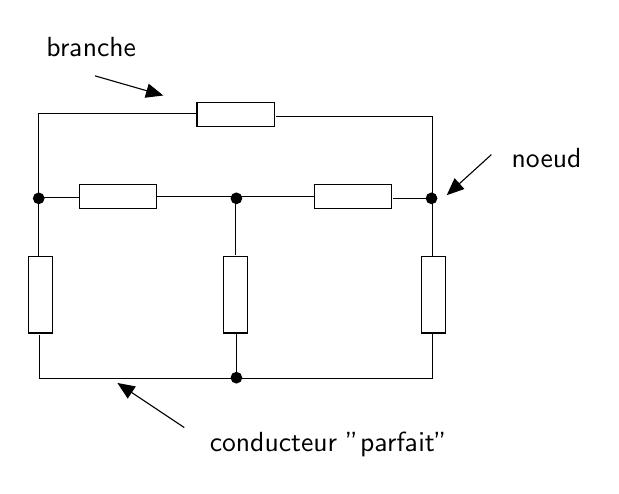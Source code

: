 \begin{tikzpicture}[y=-1cm]
\sf
\filldraw[black] (1,3.222) circle (0.067cm);
\filldraw[black] (3.511,3.222) circle (0.067cm);
\filldraw[black] (5.989,3.222) circle (0.067cm);
\filldraw[black] (3.511,5.5) circle (0.067cm);
\draw[black] (1.522,3.044) rectangle (2.5,3.356);
\draw[black] (4.5,3.044) rectangle (5.478,3.356);
\draw[black] (3.011,2) rectangle (3.989,2.311);
\draw[black] (0.867,4.933) rectangle (1.178,3.956);
\draw[black] (3.344,4.933) rectangle (3.656,3.956);
\draw[black] (5.856,4.933) rectangle (6.167,3.956);
\draw[black] (1.011,4.956) -- (1.011,5.511) -- (6,5.511) -- (6,4.944);
\draw[black] (3.511,4.944) -- (3.511,5.511);
\draw[black] (2.5,3.2) -- (4.5,3.2);
\draw[black] (3.5,3.944) -- (3.5,3.211);
\draw[black] (1,3.967) -- (1,2.144) -- (3.011,2.144);
\draw[black] (6,3.967) -- (6,2.178) -- (4.011,2.178);
\draw[black] (5.5,3.222) -- (5.989,3.222);
\draw[black] (1.511,3.211) -- (0.989,3.211);
\draw[arrows=-triangle 45,black] (6.749,2.667) -- (6.182,3.182);
\draw[arrows=-triangle 45,black] (1.716,1.667) -- (2.582,1.916);
\draw[arrows=-triangle 45,black] (2.849,6.133) -- (2,5.567);
\path (6.882,2.833) node[text=black,anchor=base west] {noeud};
\path (1.667,1.416) node[text=black,anchor=base] {branche};
\path (3.049,6.433) node[text=black,anchor=base west] {conducteur "parfait"};

\end{tikzpicture}%

%% Configure (x)emacs for this file ...
%% Local Variables:
%% mode: latex
%% End: